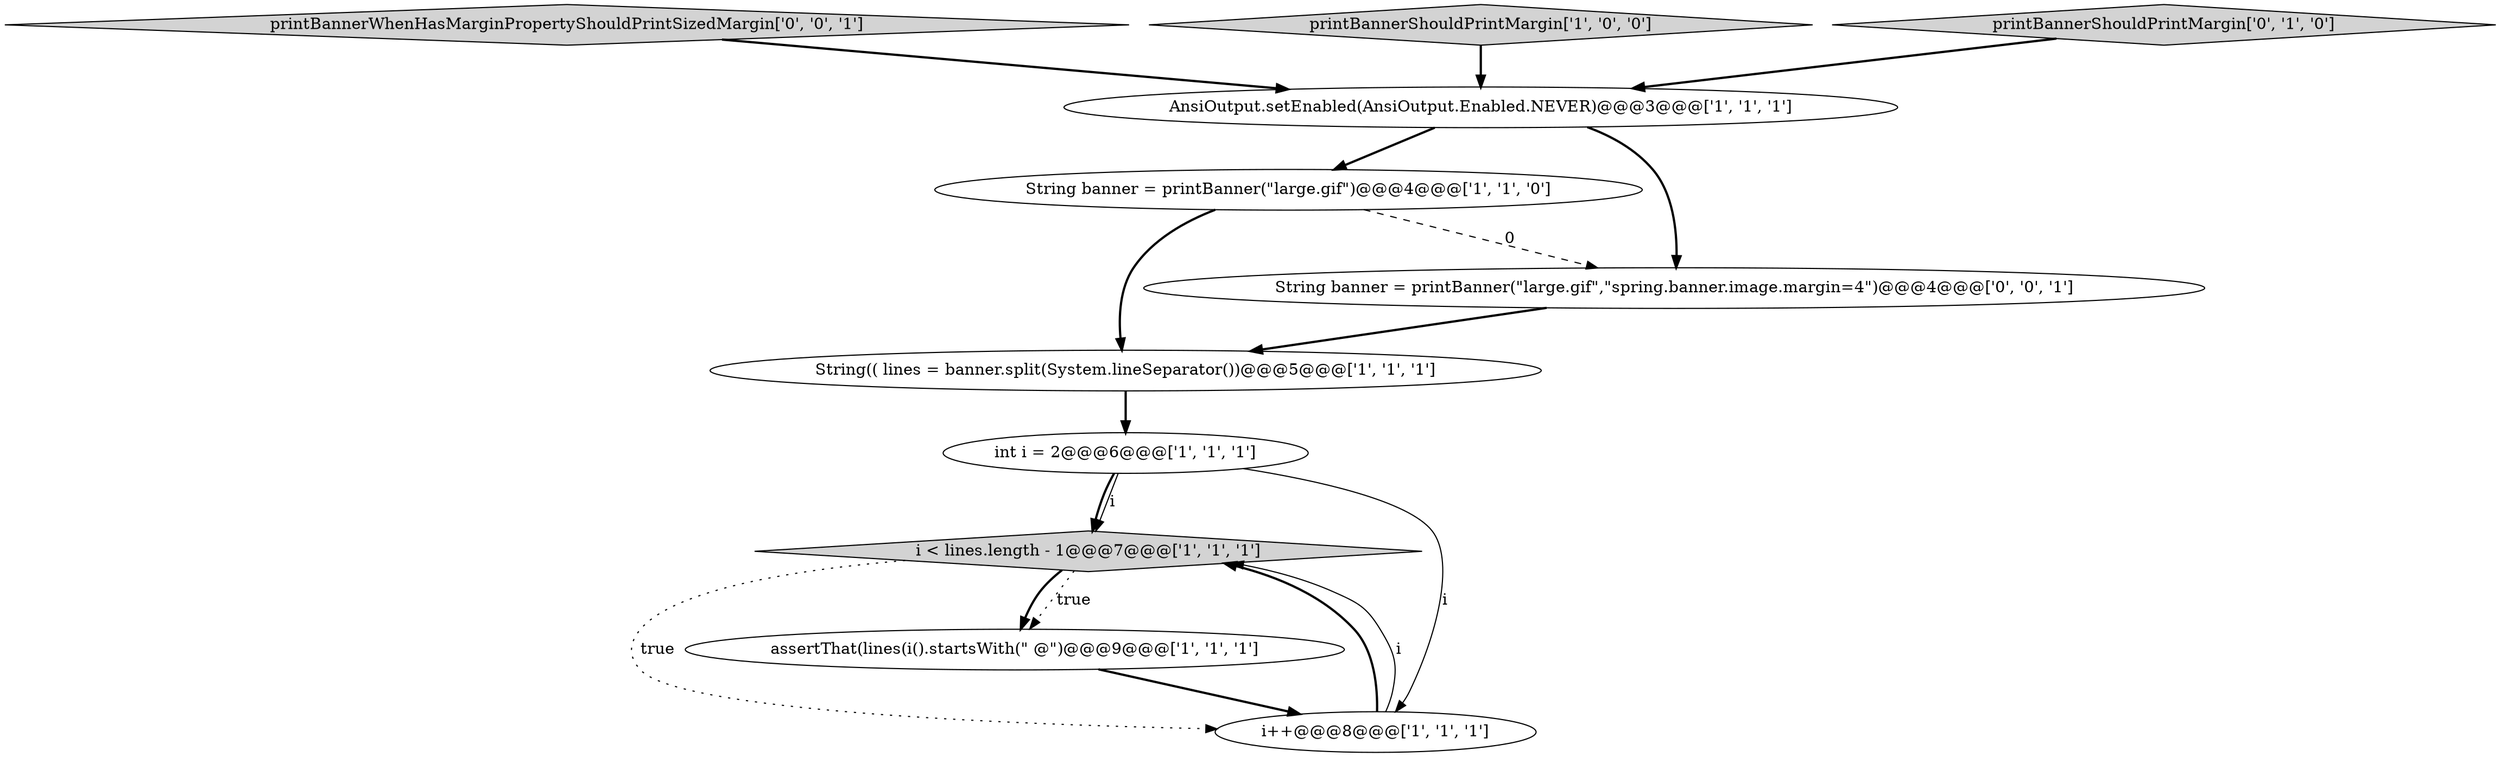 digraph {
0 [style = filled, label = "String(( lines = banner.split(System.lineSeparator())@@@5@@@['1', '1', '1']", fillcolor = white, shape = ellipse image = "AAA0AAABBB1BBB"];
5 [style = filled, label = "int i = 2@@@6@@@['1', '1', '1']", fillcolor = white, shape = ellipse image = "AAA0AAABBB1BBB"];
7 [style = filled, label = "AnsiOutput.setEnabled(AnsiOutput.Enabled.NEVER)@@@3@@@['1', '1', '1']", fillcolor = white, shape = ellipse image = "AAA0AAABBB1BBB"];
9 [style = filled, label = "printBannerWhenHasMarginPropertyShouldPrintSizedMargin['0', '0', '1']", fillcolor = lightgray, shape = diamond image = "AAA0AAABBB3BBB"];
4 [style = filled, label = "printBannerShouldPrintMargin['1', '0', '0']", fillcolor = lightgray, shape = diamond image = "AAA0AAABBB1BBB"];
3 [style = filled, label = "String banner = printBanner(\"large.gif\")@@@4@@@['1', '1', '0']", fillcolor = white, shape = ellipse image = "AAA0AAABBB1BBB"];
10 [style = filled, label = "String banner = printBanner(\"large.gif\",\"spring.banner.image.margin=4\")@@@4@@@['0', '0', '1']", fillcolor = white, shape = ellipse image = "AAA0AAABBB3BBB"];
6 [style = filled, label = "i < lines.length - 1@@@7@@@['1', '1', '1']", fillcolor = lightgray, shape = diamond image = "AAA0AAABBB1BBB"];
8 [style = filled, label = "printBannerShouldPrintMargin['0', '1', '0']", fillcolor = lightgray, shape = diamond image = "AAA0AAABBB2BBB"];
2 [style = filled, label = "i++@@@8@@@['1', '1', '1']", fillcolor = white, shape = ellipse image = "AAA0AAABBB1BBB"];
1 [style = filled, label = "assertThat(lines(i().startsWith(\" @\")@@@9@@@['1', '1', '1']", fillcolor = white, shape = ellipse image = "AAA0AAABBB1BBB"];
4->7 [style = bold, label=""];
6->1 [style = bold, label=""];
10->0 [style = bold, label=""];
1->2 [style = bold, label=""];
3->10 [style = dashed, label="0"];
6->2 [style = dotted, label="true"];
5->6 [style = bold, label=""];
9->7 [style = bold, label=""];
7->10 [style = bold, label=""];
5->6 [style = solid, label="i"];
2->6 [style = bold, label=""];
5->2 [style = solid, label="i"];
2->6 [style = solid, label="i"];
7->3 [style = bold, label=""];
3->0 [style = bold, label=""];
8->7 [style = bold, label=""];
0->5 [style = bold, label=""];
6->1 [style = dotted, label="true"];
}
